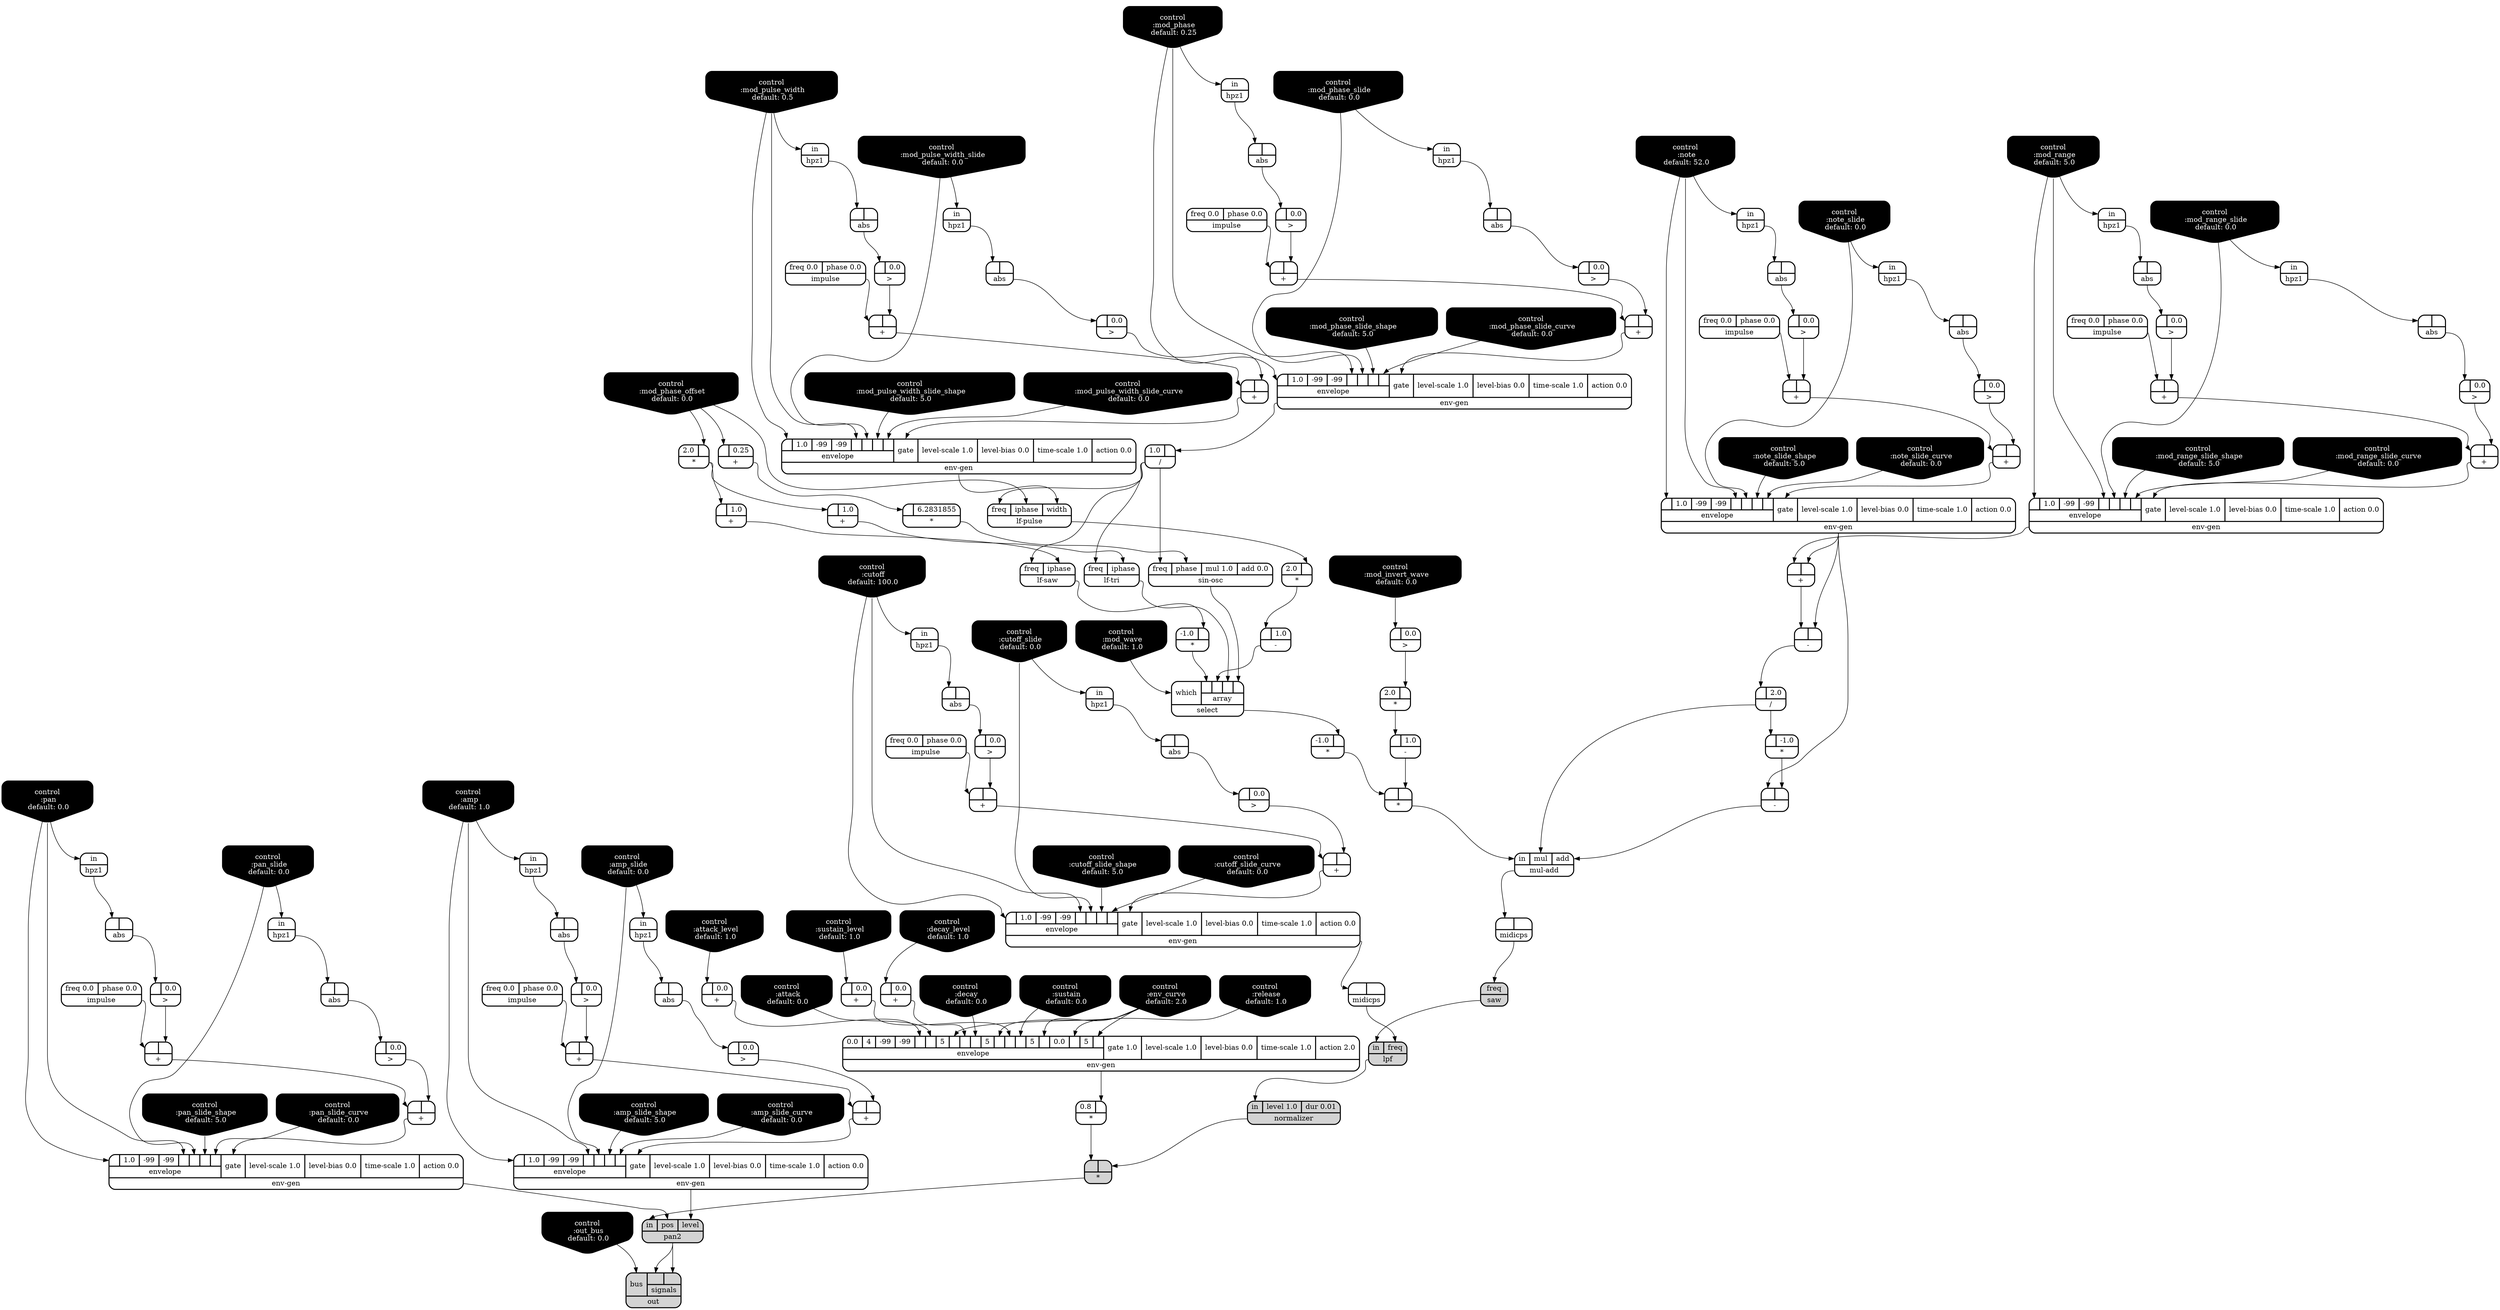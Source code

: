 digraph synthdef {
63 [label = "{{ <a> |<b> -1.0} |<__UG_NAME__>* }" style="bold, rounded" shape=record rankdir=LR];
88 [label = "{{ <a> 2.0|<b> } |<__UG_NAME__>* }" style="bold, rounded" shape=record rankdir=LR];
93 [label = "{{ <a> -1.0|<b> } |<__UG_NAME__>* }" style="bold, rounded" shape=record rankdir=LR];
94 [label = "{{ <a> 2.0|<b> } |<__UG_NAME__>* }" style="bold, rounded" shape=record rankdir=LR];
99 [label = "{{ <a> |<b> 6.2831855} |<__UG_NAME__>* }" style="bold, rounded" shape=record rankdir=LR];
102 [label = "{{ <a> -1.0|<b> } |<__UG_NAME__>* }" style="bold, rounded" shape=record rankdir=LR];
104 [label = "{{ <a> 2.0|<b> } |<__UG_NAME__>* }" style="bold, rounded" shape=record rankdir=LR];
106 [label = "{{ <a> |<b> } |<__UG_NAME__>* }" style="bold, rounded" shape=record rankdir=LR];
120 [label = "{{ <a> 0.8|<b> } |<__UG_NAME__>* }" style="bold, rounded" shape=record rankdir=LR];
126 [label = "{{ <a> |<b> } |<__UG_NAME__>* }" style="filled, bold, rounded"  shape=record rankdir=LR];
44 [label = "{{ <a> |<b> } |<__UG_NAME__>+ }" style="bold, rounded" shape=record rankdir=LR];
48 [label = "{{ <a> |<b> } |<__UG_NAME__>+ }" style="bold, rounded" shape=record rankdir=LR];
54 [label = "{{ <a> |<b> } |<__UG_NAME__>+ }" style="bold, rounded" shape=record rankdir=LR];
58 [label = "{{ <a> |<b> } |<__UG_NAME__>+ }" style="bold, rounded" shape=record rankdir=LR];
60 [label = "{{ <a> |<b> } |<__UG_NAME__>+ }" style="bold, rounded" shape=record rankdir=LR];
69 [label = "{{ <a> |<b> } |<__UG_NAME__>+ }" style="bold, rounded" shape=record rankdir=LR];
73 [label = "{{ <a> |<b> } |<__UG_NAME__>+ }" style="bold, rounded" shape=record rankdir=LR];
80 [label = "{{ <a> |<b> } |<__UG_NAME__>+ }" style="bold, rounded" shape=record rankdir=LR];
84 [label = "{{ <a> |<b> } |<__UG_NAME__>+ }" style="bold, rounded" shape=record rankdir=LR];
87 [label = "{{ <a> |<b> 0.0} |<__UG_NAME__>+ }" style="bold, rounded" shape=record rankdir=LR];
89 [label = "{{ <a> |<b> 1.0} |<__UG_NAME__>+ }" style="bold, rounded" shape=record rankdir=LR];
96 [label = "{{ <a> |<b> 1.0} |<__UG_NAME__>+ }" style="bold, rounded" shape=record rankdir=LR];
98 [label = "{{ <a> |<b> 0.25} |<__UG_NAME__>+ }" style="bold, rounded" shape=record rankdir=LR];
111 [label = "{{ <a> |<b> } |<__UG_NAME__>+ }" style="bold, rounded" shape=record rankdir=LR];
114 [label = "{{ <a> |<b> } |<__UG_NAME__>+ }" style="bold, rounded" shape=record rankdir=LR];
117 [label = "{{ <a> |<b> 0.0} |<__UG_NAME__>+ }" style="bold, rounded" shape=record rankdir=LR];
118 [label = "{{ <a> |<b> 0.0} |<__UG_NAME__>+ }" style="bold, rounded" shape=record rankdir=LR];
131 [label = "{{ <a> |<b> } |<__UG_NAME__>+ }" style="bold, rounded" shape=record rankdir=LR];
135 [label = "{{ <a> |<b> } |<__UG_NAME__>+ }" style="bold, rounded" shape=record rankdir=LR];
140 [label = "{{ <a> |<b> } |<__UG_NAME__>+ }" style="bold, rounded" shape=record rankdir=LR];
144 [label = "{{ <a> |<b> } |<__UG_NAME__>+ }" style="bold, rounded" shape=record rankdir=LR];
61 [label = "{{ <a> |<b> } |<__UG_NAME__>- }" style="bold, rounded" shape=record rankdir=LR];
64 [label = "{{ <a> |<b> } |<__UG_NAME__>- }" style="bold, rounded" shape=record rankdir=LR];
95 [label = "{{ <a> |<b> 1.0} |<__UG_NAME__>- }" style="bold, rounded" shape=record rankdir=LR];
105 [label = "{{ <a> |<b> 1.0} |<__UG_NAME__>- }" style="bold, rounded" shape=record rankdir=LR];
62 [label = "{{ <a> |<b> 2.0} |<__UG_NAME__>/ }" style="bold, rounded" shape=record rankdir=LR];
75 [label = "{{ <a> 1.0|<b> } |<__UG_NAME__>/ }" style="bold, rounded" shape=record rankdir=LR];
43 [label = "{{ <a> |<b> 0.0} |<__UG_NAME__>\> }" style="bold, rounded" shape=record rankdir=LR];
47 [label = "{{ <a> |<b> 0.0} |<__UG_NAME__>\> }" style="bold, rounded" shape=record rankdir=LR];
53 [label = "{{ <a> |<b> 0.0} |<__UG_NAME__>\> }" style="bold, rounded" shape=record rankdir=LR];
57 [label = "{{ <a> |<b> 0.0} |<__UG_NAME__>\> }" style="bold, rounded" shape=record rankdir=LR];
68 [label = "{{ <a> |<b> 0.0} |<__UG_NAME__>\> }" style="bold, rounded" shape=record rankdir=LR];
72 [label = "{{ <a> |<b> 0.0} |<__UG_NAME__>\> }" style="bold, rounded" shape=record rankdir=LR];
79 [label = "{{ <a> |<b> 0.0} |<__UG_NAME__>\> }" style="bold, rounded" shape=record rankdir=LR];
83 [label = "{{ <a> |<b> 0.0} |<__UG_NAME__>\> }" style="bold, rounded" shape=record rankdir=LR];
103 [label = "{{ <a> |<b> 0.0} |<__UG_NAME__>\> }" style="bold, rounded" shape=record rankdir=LR];
110 [label = "{{ <a> |<b> 0.0} |<__UG_NAME__>\> }" style="bold, rounded" shape=record rankdir=LR];
113 [label = "{{ <a> |<b> 0.0} |<__UG_NAME__>\> }" style="bold, rounded" shape=record rankdir=LR];
130 [label = "{{ <a> |<b> 0.0} |<__UG_NAME__>\> }" style="bold, rounded" shape=record rankdir=LR];
134 [label = "{{ <a> |<b> 0.0} |<__UG_NAME__>\> }" style="bold, rounded" shape=record rankdir=LR];
139 [label = "{{ <a> |<b> 0.0} |<__UG_NAME__>\> }" style="bold, rounded" shape=record rankdir=LR];
143 [label = "{{ <a> |<b> 0.0} |<__UG_NAME__>\> }" style="bold, rounded" shape=record rankdir=LR];
42 [label = "{{ <a> |<b> } |<__UG_NAME__>abs }" style="bold, rounded" shape=record rankdir=LR];
46 [label = "{{ <a> |<b> } |<__UG_NAME__>abs }" style="bold, rounded" shape=record rankdir=LR];
52 [label = "{{ <a> |<b> } |<__UG_NAME__>abs }" style="bold, rounded" shape=record rankdir=LR];
56 [label = "{{ <a> |<b> } |<__UG_NAME__>abs }" style="bold, rounded" shape=record rankdir=LR];
67 [label = "{{ <a> |<b> } |<__UG_NAME__>abs }" style="bold, rounded" shape=record rankdir=LR];
71 [label = "{{ <a> |<b> } |<__UG_NAME__>abs }" style="bold, rounded" shape=record rankdir=LR];
78 [label = "{{ <a> |<b> } |<__UG_NAME__>abs }" style="bold, rounded" shape=record rankdir=LR];
82 [label = "{{ <a> |<b> } |<__UG_NAME__>abs }" style="bold, rounded" shape=record rankdir=LR];
91 [label = "{{ <a> |<b> } |<__UG_NAME__>abs }" style="bold, rounded" shape=record rankdir=LR];
112 [label = "{{ <a> |<b> } |<__UG_NAME__>abs }" style="bold, rounded" shape=record rankdir=LR];
129 [label = "{{ <a> |<b> } |<__UG_NAME__>abs }" style="bold, rounded" shape=record rankdir=LR];
133 [label = "{{ <a> |<b> } |<__UG_NAME__>abs }" style="bold, rounded" shape=record rankdir=LR];
138 [label = "{{ <a> |<b> } |<__UG_NAME__>abs }" style="bold, rounded" shape=record rankdir=LR];
142 [label = "{{ <a> |<b> } |<__UG_NAME__>abs }" style="bold, rounded" shape=record rankdir=LR];
0 [label = "control
 :note
 default: 52.0" shape=invhouse style="rounded, filled, bold" fillcolor=black fontcolor=white ]; 
1 [label = "control
 :note_slide
 default: 0.0" shape=invhouse style="rounded, filled, bold" fillcolor=black fontcolor=white ]; 
2 [label = "control
 :note_slide_shape
 default: 5.0" shape=invhouse style="rounded, filled, bold" fillcolor=black fontcolor=white ]; 
3 [label = "control
 :note_slide_curve
 default: 0.0" shape=invhouse style="rounded, filled, bold" fillcolor=black fontcolor=white ]; 
4 [label = "control
 :amp
 default: 1.0" shape=invhouse style="rounded, filled, bold" fillcolor=black fontcolor=white ]; 
5 [label = "control
 :amp_slide
 default: 0.0" shape=invhouse style="rounded, filled, bold" fillcolor=black fontcolor=white ]; 
6 [label = "control
 :amp_slide_shape
 default: 5.0" shape=invhouse style="rounded, filled, bold" fillcolor=black fontcolor=white ]; 
7 [label = "control
 :amp_slide_curve
 default: 0.0" shape=invhouse style="rounded, filled, bold" fillcolor=black fontcolor=white ]; 
8 [label = "control
 :pan
 default: 0.0" shape=invhouse style="rounded, filled, bold" fillcolor=black fontcolor=white ]; 
9 [label = "control
 :pan_slide
 default: 0.0" shape=invhouse style="rounded, filled, bold" fillcolor=black fontcolor=white ]; 
10 [label = "control
 :pan_slide_shape
 default: 5.0" shape=invhouse style="rounded, filled, bold" fillcolor=black fontcolor=white ]; 
11 [label = "control
 :pan_slide_curve
 default: 0.0" shape=invhouse style="rounded, filled, bold" fillcolor=black fontcolor=white ]; 
12 [label = "control
 :attack
 default: 0.0" shape=invhouse style="rounded, filled, bold" fillcolor=black fontcolor=white ]; 
13 [label = "control
 :decay
 default: 0.0" shape=invhouse style="rounded, filled, bold" fillcolor=black fontcolor=white ]; 
14 [label = "control
 :sustain
 default: 0.0" shape=invhouse style="rounded, filled, bold" fillcolor=black fontcolor=white ]; 
15 [label = "control
 :release
 default: 1.0" shape=invhouse style="rounded, filled, bold" fillcolor=black fontcolor=white ]; 
16 [label = "control
 :attack_level
 default: 1.0" shape=invhouse style="rounded, filled, bold" fillcolor=black fontcolor=white ]; 
17 [label = "control
 :decay_level
 default: 1.0" shape=invhouse style="rounded, filled, bold" fillcolor=black fontcolor=white ]; 
18 [label = "control
 :sustain_level
 default: 1.0" shape=invhouse style="rounded, filled, bold" fillcolor=black fontcolor=white ]; 
19 [label = "control
 :env_curve
 default: 2.0" shape=invhouse style="rounded, filled, bold" fillcolor=black fontcolor=white ]; 
20 [label = "control
 :cutoff
 default: 100.0" shape=invhouse style="rounded, filled, bold" fillcolor=black fontcolor=white ]; 
21 [label = "control
 :cutoff_slide
 default: 0.0" shape=invhouse style="rounded, filled, bold" fillcolor=black fontcolor=white ]; 
22 [label = "control
 :cutoff_slide_shape
 default: 5.0" shape=invhouse style="rounded, filled, bold" fillcolor=black fontcolor=white ]; 
23 [label = "control
 :cutoff_slide_curve
 default: 0.0" shape=invhouse style="rounded, filled, bold" fillcolor=black fontcolor=white ]; 
24 [label = "control
 :mod_phase
 default: 0.25" shape=invhouse style="rounded, filled, bold" fillcolor=black fontcolor=white ]; 
25 [label = "control
 :mod_phase_slide
 default: 0.0" shape=invhouse style="rounded, filled, bold" fillcolor=black fontcolor=white ]; 
26 [label = "control
 :mod_phase_slide_shape
 default: 5.0" shape=invhouse style="rounded, filled, bold" fillcolor=black fontcolor=white ]; 
27 [label = "control
 :mod_phase_slide_curve
 default: 0.0" shape=invhouse style="rounded, filled, bold" fillcolor=black fontcolor=white ]; 
28 [label = "control
 :mod_range
 default: 5.0" shape=invhouse style="rounded, filled, bold" fillcolor=black fontcolor=white ]; 
29 [label = "control
 :mod_range_slide
 default: 0.0" shape=invhouse style="rounded, filled, bold" fillcolor=black fontcolor=white ]; 
30 [label = "control
 :mod_range_slide_shape
 default: 5.0" shape=invhouse style="rounded, filled, bold" fillcolor=black fontcolor=white ]; 
31 [label = "control
 :mod_range_slide_curve
 default: 0.0" shape=invhouse style="rounded, filled, bold" fillcolor=black fontcolor=white ]; 
32 [label = "control
 :mod_pulse_width
 default: 0.5" shape=invhouse style="rounded, filled, bold" fillcolor=black fontcolor=white ]; 
33 [label = "control
 :mod_pulse_width_slide
 default: 0.0" shape=invhouse style="rounded, filled, bold" fillcolor=black fontcolor=white ]; 
34 [label = "control
 :mod_pulse_width_slide_shape
 default: 5.0" shape=invhouse style="rounded, filled, bold" fillcolor=black fontcolor=white ]; 
35 [label = "control
 :mod_pulse_width_slide_curve
 default: 0.0" shape=invhouse style="rounded, filled, bold" fillcolor=black fontcolor=white ]; 
36 [label = "control
 :mod_phase_offset
 default: 0.0" shape=invhouse style="rounded, filled, bold" fillcolor=black fontcolor=white ]; 
37 [label = "control
 :mod_wave
 default: 1.0" shape=invhouse style="rounded, filled, bold" fillcolor=black fontcolor=white ]; 
38 [label = "control
 :mod_invert_wave
 default: 0.0" shape=invhouse style="rounded, filled, bold" fillcolor=black fontcolor=white ]; 
39 [label = "control
 :out_bus
 default: 0.0" shape=invhouse style="rounded, filled, bold" fillcolor=black fontcolor=white ]; 
49 [label = "{{ {{<envelope___control___0>|1.0|-99|-99|<envelope___control___4>|<envelope___control___5>|<envelope___control___6>|<envelope___control___7>}|envelope}|<gate> gate|<level____scale> level-scale 1.0|<level____bias> level-bias 0.0|<time____scale> time-scale 1.0|<action> action 0.0} |<__UG_NAME__>env-gen }" style="bold, rounded" shape=record rankdir=LR];
59 [label = "{{ {{<envelope___control___0>|1.0|-99|-99|<envelope___control___4>|<envelope___control___5>|<envelope___control___6>|<envelope___control___7>}|envelope}|<gate> gate|<level____scale> level-scale 1.0|<level____bias> level-bias 0.0|<time____scale> time-scale 1.0|<action> action 0.0} |<__UG_NAME__>env-gen }" style="bold, rounded" shape=record rankdir=LR];
74 [label = "{{ {{<envelope___control___0>|1.0|-99|-99|<envelope___control___4>|<envelope___control___5>|<envelope___control___6>|<envelope___control___7>}|envelope}|<gate> gate|<level____scale> level-scale 1.0|<level____bias> level-bias 0.0|<time____scale> time-scale 1.0|<action> action 0.0} |<__UG_NAME__>env-gen }" style="bold, rounded" shape=record rankdir=LR];
85 [label = "{{ {{<envelope___control___0>|1.0|-99|-99|<envelope___control___4>|<envelope___control___5>|<envelope___control___6>|<envelope___control___7>}|envelope}|<gate> gate|<level____scale> level-scale 1.0|<level____bias> level-bias 0.0|<time____scale> time-scale 1.0|<action> action 0.0} |<__UG_NAME__>env-gen }" style="bold, rounded" shape=record rankdir=LR];
115 [label = "{{ {{<envelope___control___0>|1.0|-99|-99|<envelope___control___4>|<envelope___control___5>|<envelope___control___6>|<envelope___control___7>}|envelope}|<gate> gate|<level____scale> level-scale 1.0|<level____bias> level-bias 0.0|<time____scale> time-scale 1.0|<action> action 0.0} |<__UG_NAME__>env-gen }" style="bold, rounded" shape=record rankdir=LR];
119 [label = "{{ {{0.0|4|-99|-99|<envelope___binary____op____u____gen___4>|<envelope___control___5>|5|<envelope___control___7>|<envelope___binary____op____u____gen___8>|<envelope___control___9>|5|<envelope___control___11>|<envelope___binary____op____u____gen___12>|<envelope___control___13>|5|<envelope___control___15>|0.0|<envelope___control___17>|5|<envelope___control___19>}|envelope}|<gate> gate 1.0|<level____scale> level-scale 1.0|<level____bias> level-bias 0.0|<time____scale> time-scale 1.0|<action> action 2.0} |<__UG_NAME__>env-gen }" style="bold, rounded" shape=record rankdir=LR];
136 [label = "{{ {{<envelope___control___0>|1.0|-99|-99|<envelope___control___4>|<envelope___control___5>|<envelope___control___6>|<envelope___control___7>}|envelope}|<gate> gate|<level____scale> level-scale 1.0|<level____bias> level-bias 0.0|<time____scale> time-scale 1.0|<action> action 0.0} |<__UG_NAME__>env-gen }" style="bold, rounded" shape=record rankdir=LR];
145 [label = "{{ {{<envelope___control___0>|1.0|-99|-99|<envelope___control___4>|<envelope___control___5>|<envelope___control___6>|<envelope___control___7>}|envelope}|<gate> gate|<level____scale> level-scale 1.0|<level____bias> level-bias 0.0|<time____scale> time-scale 1.0|<action> action 0.0} |<__UG_NAME__>env-gen }" style="bold, rounded" shape=record rankdir=LR];
41 [label = "{{ <in> in} |<__UG_NAME__>hpz1 }" style="bold, rounded" shape=record rankdir=LR];
45 [label = "{{ <in> in} |<__UG_NAME__>hpz1 }" style="bold, rounded" shape=record rankdir=LR];
51 [label = "{{ <in> in} |<__UG_NAME__>hpz1 }" style="bold, rounded" shape=record rankdir=LR];
55 [label = "{{ <in> in} |<__UG_NAME__>hpz1 }" style="bold, rounded" shape=record rankdir=LR];
66 [label = "{{ <in> in} |<__UG_NAME__>hpz1 }" style="bold, rounded" shape=record rankdir=LR];
70 [label = "{{ <in> in} |<__UG_NAME__>hpz1 }" style="bold, rounded" shape=record rankdir=LR];
77 [label = "{{ <in> in} |<__UG_NAME__>hpz1 }" style="bold, rounded" shape=record rankdir=LR];
81 [label = "{{ <in> in} |<__UG_NAME__>hpz1 }" style="bold, rounded" shape=record rankdir=LR];
90 [label = "{{ <in> in} |<__UG_NAME__>hpz1 }" style="bold, rounded" shape=record rankdir=LR];
107 [label = "{{ <in> in} |<__UG_NAME__>hpz1 }" style="bold, rounded" shape=record rankdir=LR];
108 [label = "{{ <in> in} |<__UG_NAME__>hpz1 }" style="bold, rounded" shape=record rankdir=LR];
128 [label = "{{ <in> in} |<__UG_NAME__>hpz1 }" style="bold, rounded" shape=record rankdir=LR];
132 [label = "{{ <in> in} |<__UG_NAME__>hpz1 }" style="bold, rounded" shape=record rankdir=LR];
141 [label = "{{ <in> in} |<__UG_NAME__>hpz1 }" style="bold, rounded" shape=record rankdir=LR];
40 [label = "{{ <freq> freq 0.0|<phase> phase 0.0} |<__UG_NAME__>impulse }" style="bold, rounded" shape=record rankdir=LR];
50 [label = "{{ <freq> freq 0.0|<phase> phase 0.0} |<__UG_NAME__>impulse }" style="bold, rounded" shape=record rankdir=LR];
65 [label = "{{ <freq> freq 0.0|<phase> phase 0.0} |<__UG_NAME__>impulse }" style="bold, rounded" shape=record rankdir=LR];
76 [label = "{{ <freq> freq 0.0|<phase> phase 0.0} |<__UG_NAME__>impulse }" style="bold, rounded" shape=record rankdir=LR];
109 [label = "{{ <freq> freq 0.0|<phase> phase 0.0} |<__UG_NAME__>impulse }" style="bold, rounded" shape=record rankdir=LR];
127 [label = "{{ <freq> freq 0.0|<phase> phase 0.0} |<__UG_NAME__>impulse }" style="bold, rounded" shape=record rankdir=LR];
137 [label = "{{ <freq> freq 0.0|<phase> phase 0.0} |<__UG_NAME__>impulse }" style="bold, rounded" shape=record rankdir=LR];
86 [label = "{{ <freq> freq|<iphase> iphase|<width> width} |<__UG_NAME__>lf-pulse }" style="bold, rounded" shape=record rankdir=LR];
92 [label = "{{ <freq> freq|<iphase> iphase} |<__UG_NAME__>lf-saw }" style="bold, rounded" shape=record rankdir=LR];
97 [label = "{{ <freq> freq|<iphase> iphase} |<__UG_NAME__>lf-tri }" style="bold, rounded" shape=record rankdir=LR];
124 [label = "{{ <in> in|<freq> freq} |<__UG_NAME__>lpf }" style="filled, bold, rounded"  shape=record rankdir=LR];
121 [label = "{{ <a> |<b> } |<__UG_NAME__>midicps }" style="bold, rounded" shape=record rankdir=LR];
123 [label = "{{ <a> |<b> } |<__UG_NAME__>midicps }" style="bold, rounded" shape=record rankdir=LR];
116 [label = "{{ <in> in|<mul> mul|<add> add} |<__UG_NAME__>mul-add }" style="bold, rounded" shape=record rankdir=LR];
125 [label = "{{ <in> in|<level> level 1.0|<dur> dur 0.01} |<__UG_NAME__>normalizer }" style="filled, bold, rounded"  shape=record rankdir=LR];
147 [label = "{{ <bus> bus|{{<signals___pan2___0>|<signals___pan2___1>}|signals}} |<__UG_NAME__>out }" style="filled, bold, rounded"  shape=record rankdir=LR];
146 [label = "{{ <in> in|<pos> pos|<level> level} |<__UG_NAME__>pan2 }" style="filled, bold, rounded"  shape=record rankdir=LR];
122 [label = "{{ <freq> freq} |<__UG_NAME__>saw }" style="filled, bold, rounded"  shape=record rankdir=LR];
101 [label = "{{ <which> which|{{<array___binary____op____u____gen___0>|<array___binary____op____u____gen___1>|<array___lf____tri___2>|<array___sin____osc___3>}|array}} |<__UG_NAME__>select }" style="bold, rounded" shape=record rankdir=LR];
100 [label = "{{ <freq> freq|<phase> phase|<mul> mul 1.0|<add> add 0.0} |<__UG_NAME__>sin-osc }" style="bold, rounded" shape=record rankdir=LR];

62:__UG_NAME__ -> 63:a ;
36:__UG_NAME__ -> 88:b ;
92:__UG_NAME__ -> 93:b ;
86:__UG_NAME__ -> 94:b ;
98:__UG_NAME__ -> 99:a ;
101:__UG_NAME__ -> 102:b ;
103:__UG_NAME__ -> 104:b ;
105:__UG_NAME__ -> 106:b ;
102:__UG_NAME__ -> 106:a ;
119:__UG_NAME__ -> 120:b ;
125:__UG_NAME__ -> 126:b ;
120:__UG_NAME__ -> 126:a ;
43:__UG_NAME__ -> 44:b ;
40:__UG_NAME__ -> 44:a ;
47:__UG_NAME__ -> 48:b ;
44:__UG_NAME__ -> 48:a ;
53:__UG_NAME__ -> 54:b ;
50:__UG_NAME__ -> 54:a ;
57:__UG_NAME__ -> 58:b ;
54:__UG_NAME__ -> 58:a ;
49:__UG_NAME__ -> 60:b ;
59:__UG_NAME__ -> 60:a ;
68:__UG_NAME__ -> 69:b ;
65:__UG_NAME__ -> 69:a ;
72:__UG_NAME__ -> 73:b ;
69:__UG_NAME__ -> 73:a ;
79:__UG_NAME__ -> 80:b ;
76:__UG_NAME__ -> 80:a ;
83:__UG_NAME__ -> 84:b ;
80:__UG_NAME__ -> 84:a ;
16:__UG_NAME__ -> 87:a ;
88:__UG_NAME__ -> 89:a ;
88:__UG_NAME__ -> 96:a ;
36:__UG_NAME__ -> 98:a ;
110:__UG_NAME__ -> 111:b ;
109:__UG_NAME__ -> 111:a ;
113:__UG_NAME__ -> 114:b ;
111:__UG_NAME__ -> 114:a ;
18:__UG_NAME__ -> 117:a ;
17:__UG_NAME__ -> 118:a ;
130:__UG_NAME__ -> 131:b ;
127:__UG_NAME__ -> 131:a ;
134:__UG_NAME__ -> 135:b ;
131:__UG_NAME__ -> 135:a ;
139:__UG_NAME__ -> 140:b ;
137:__UG_NAME__ -> 140:a ;
143:__UG_NAME__ -> 144:b ;
140:__UG_NAME__ -> 144:a ;
49:__UG_NAME__ -> 61:b ;
60:__UG_NAME__ -> 61:a ;
63:__UG_NAME__ -> 64:b ;
49:__UG_NAME__ -> 64:a ;
94:__UG_NAME__ -> 95:a ;
104:__UG_NAME__ -> 105:a ;
61:__UG_NAME__ -> 62:a ;
74:__UG_NAME__ -> 75:b ;
42:__UG_NAME__ -> 43:a ;
46:__UG_NAME__ -> 47:a ;
52:__UG_NAME__ -> 53:a ;
56:__UG_NAME__ -> 57:a ;
67:__UG_NAME__ -> 68:a ;
71:__UG_NAME__ -> 72:a ;
78:__UG_NAME__ -> 79:a ;
82:__UG_NAME__ -> 83:a ;
38:__UG_NAME__ -> 103:a ;
91:__UG_NAME__ -> 110:a ;
112:__UG_NAME__ -> 113:a ;
129:__UG_NAME__ -> 130:a ;
133:__UG_NAME__ -> 134:a ;
138:__UG_NAME__ -> 139:a ;
142:__UG_NAME__ -> 143:a ;
41:__UG_NAME__ -> 42:a ;
45:__UG_NAME__ -> 46:a ;
51:__UG_NAME__ -> 52:a ;
55:__UG_NAME__ -> 56:a ;
66:__UG_NAME__ -> 67:a ;
70:__UG_NAME__ -> 71:a ;
77:__UG_NAME__ -> 78:a ;
81:__UG_NAME__ -> 82:a ;
90:__UG_NAME__ -> 91:a ;
107:__UG_NAME__ -> 112:a ;
128:__UG_NAME__ -> 129:a ;
132:__UG_NAME__ -> 133:a ;
108:__UG_NAME__ -> 138:a ;
141:__UG_NAME__ -> 142:a ;
48:__UG_NAME__ -> 49:gate ;
0:__UG_NAME__ -> 49:envelope___control___0 ;
0:__UG_NAME__ -> 49:envelope___control___4 ;
1:__UG_NAME__ -> 49:envelope___control___5 ;
2:__UG_NAME__ -> 49:envelope___control___6 ;
3:__UG_NAME__ -> 49:envelope___control___7 ;
58:__UG_NAME__ -> 59:gate ;
28:__UG_NAME__ -> 59:envelope___control___0 ;
28:__UG_NAME__ -> 59:envelope___control___4 ;
29:__UG_NAME__ -> 59:envelope___control___5 ;
30:__UG_NAME__ -> 59:envelope___control___6 ;
31:__UG_NAME__ -> 59:envelope___control___7 ;
73:__UG_NAME__ -> 74:gate ;
24:__UG_NAME__ -> 74:envelope___control___0 ;
24:__UG_NAME__ -> 74:envelope___control___4 ;
25:__UG_NAME__ -> 74:envelope___control___5 ;
26:__UG_NAME__ -> 74:envelope___control___6 ;
27:__UG_NAME__ -> 74:envelope___control___7 ;
84:__UG_NAME__ -> 85:gate ;
32:__UG_NAME__ -> 85:envelope___control___0 ;
32:__UG_NAME__ -> 85:envelope___control___4 ;
33:__UG_NAME__ -> 85:envelope___control___5 ;
34:__UG_NAME__ -> 85:envelope___control___6 ;
35:__UG_NAME__ -> 85:envelope___control___7 ;
114:__UG_NAME__ -> 115:gate ;
20:__UG_NAME__ -> 115:envelope___control___0 ;
20:__UG_NAME__ -> 115:envelope___control___4 ;
21:__UG_NAME__ -> 115:envelope___control___5 ;
22:__UG_NAME__ -> 115:envelope___control___6 ;
23:__UG_NAME__ -> 115:envelope___control___7 ;
87:__UG_NAME__ -> 119:envelope___binary____op____u____gen___4 ;
12:__UG_NAME__ -> 119:envelope___control___5 ;
19:__UG_NAME__ -> 119:envelope___control___7 ;
118:__UG_NAME__ -> 119:envelope___binary____op____u____gen___8 ;
13:__UG_NAME__ -> 119:envelope___control___9 ;
19:__UG_NAME__ -> 119:envelope___control___11 ;
117:__UG_NAME__ -> 119:envelope___binary____op____u____gen___12 ;
14:__UG_NAME__ -> 119:envelope___control___13 ;
19:__UG_NAME__ -> 119:envelope___control___15 ;
15:__UG_NAME__ -> 119:envelope___control___17 ;
19:__UG_NAME__ -> 119:envelope___control___19 ;
135:__UG_NAME__ -> 136:gate ;
8:__UG_NAME__ -> 136:envelope___control___0 ;
8:__UG_NAME__ -> 136:envelope___control___4 ;
9:__UG_NAME__ -> 136:envelope___control___5 ;
10:__UG_NAME__ -> 136:envelope___control___6 ;
11:__UG_NAME__ -> 136:envelope___control___7 ;
144:__UG_NAME__ -> 145:gate ;
4:__UG_NAME__ -> 145:envelope___control___0 ;
4:__UG_NAME__ -> 145:envelope___control___4 ;
5:__UG_NAME__ -> 145:envelope___control___5 ;
6:__UG_NAME__ -> 145:envelope___control___6 ;
7:__UG_NAME__ -> 145:envelope___control___7 ;
0:__UG_NAME__ -> 41:in ;
1:__UG_NAME__ -> 45:in ;
28:__UG_NAME__ -> 51:in ;
29:__UG_NAME__ -> 55:in ;
24:__UG_NAME__ -> 66:in ;
25:__UG_NAME__ -> 70:in ;
32:__UG_NAME__ -> 77:in ;
33:__UG_NAME__ -> 81:in ;
20:__UG_NAME__ -> 90:in ;
21:__UG_NAME__ -> 107:in ;
4:__UG_NAME__ -> 108:in ;
8:__UG_NAME__ -> 128:in ;
9:__UG_NAME__ -> 132:in ;
5:__UG_NAME__ -> 141:in ;
85:__UG_NAME__ -> 86:width ;
36:__UG_NAME__ -> 86:iphase ;
75:__UG_NAME__ -> 86:freq ;
89:__UG_NAME__ -> 92:iphase ;
75:__UG_NAME__ -> 92:freq ;
96:__UG_NAME__ -> 97:iphase ;
75:__UG_NAME__ -> 97:freq ;
123:__UG_NAME__ -> 124:freq ;
122:__UG_NAME__ -> 124:in ;
116:__UG_NAME__ -> 121:a ;
115:__UG_NAME__ -> 123:a ;
64:__UG_NAME__ -> 116:add ;
62:__UG_NAME__ -> 116:mul ;
106:__UG_NAME__ -> 116:in ;
124:__UG_NAME__ -> 125:in ;
146:__UG_NAME__ -> 147:signals___pan2___0 ;
146:__UG_NAME__ -> 147:signals___pan2___1 ;
39:__UG_NAME__ -> 147:bus ;
145:__UG_NAME__ -> 146:level ;
136:__UG_NAME__ -> 146:pos ;
126:__UG_NAME__ -> 146:in ;
121:__UG_NAME__ -> 122:freq ;
93:__UG_NAME__ -> 101:array___binary____op____u____gen___0 ;
95:__UG_NAME__ -> 101:array___binary____op____u____gen___1 ;
97:__UG_NAME__ -> 101:array___lf____tri___2 ;
100:__UG_NAME__ -> 101:array___sin____osc___3 ;
37:__UG_NAME__ -> 101:which ;
99:__UG_NAME__ -> 100:phase ;
75:__UG_NAME__ -> 100:freq ;

}